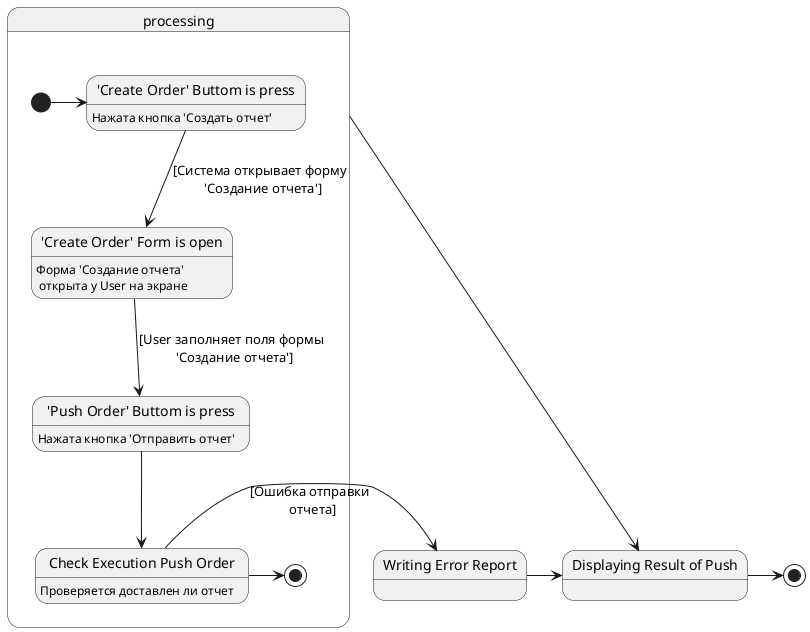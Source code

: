@startuml
State processing {
[*] -> CreateOrderButtonIsPress
CreateOrderButtonIsPress --> CreateOrderFormIsOpen: [Система открывает форму \n 'Создание отчета']
CreateOrderFormIsOpen --> PushOrederButtomIsPress :[User заполняет поля формы \n 'Создание отчета']
PushOrederButtomIsPress --> CheckExecutOrder
CheckExecutOrder -> [*]
}
processing -> Result
Error -> Result
Result -> [*]
CheckExecutOrder -> Error: [Ошибка отправки \n отчета]


State "'Push Order' Buttom is press" as PushOrederButtomIsPress: Нажата кнопка 'Отправить отчет'
State "'Create Order' Buttom is press" as CreateOrderButtonIsPress: Нажата кнопка 'Создать отчет'
State "'Create Order' Form is open" as CreateOrderFormIsOpen: Форма 'Создание отчета' \n открыта у User на экране
State "Check Execution Push Order" as CheckExecutOrder: Проверяется доставлен ли отчет
State "Writing Error Report" as Error
State "Displaying Result of Push" as Result
@enduml